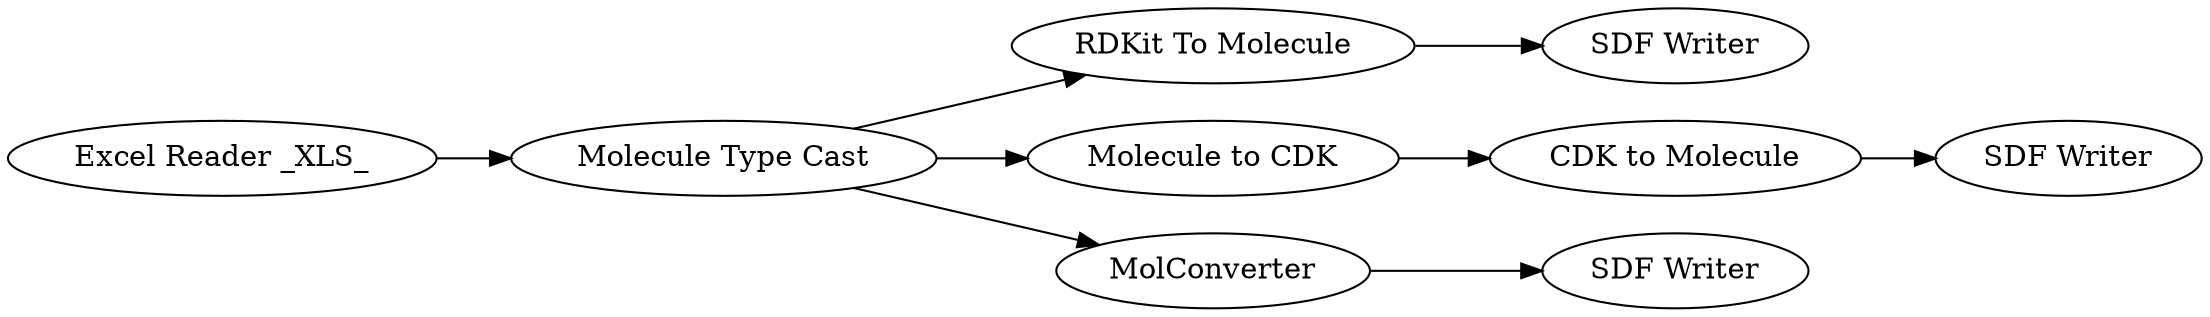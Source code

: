 digraph {
	1 [label="Excel Reader _XLS_"]
	2 [label="Molecule Type Cast"]
	5 [label="RDKit To Molecule"]
	6 [label="SDF Writer"]
	7 [label="CDK to Molecule"]
	8 [label="Molecule to CDK"]
	9 [label="SDF Writer"]
	10 [label=MolConverter]
	11 [label="SDF Writer"]
	1 -> 2
	2 -> 5
	2 -> 8
	2 -> 10
	5 -> 6
	7 -> 9
	8 -> 7
	10 -> 11
	rankdir=LR
}
